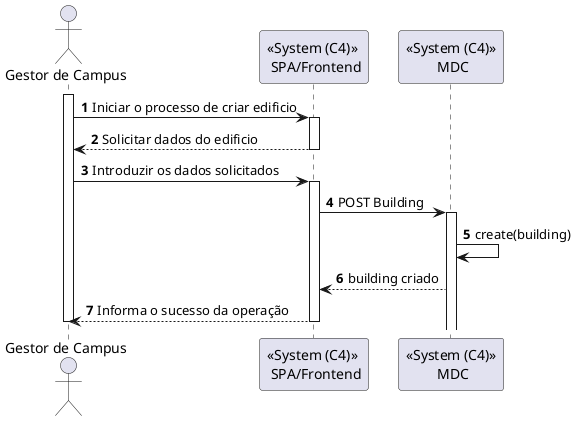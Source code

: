 @startuml
autonumber
actor "Gestor de Campus" as GC
participant "<<System (C4)>> \n SPA/Frontend"  as UI
participant "<<System (C4)>>\n MDC" as MDC

activate GC


GC -> UI : Iniciar o processo de criar edificio
activate UI
UI--> GC : Solicitar dados do edificio
deactivate UI
GC -> UI: Introduzir os dados solicitados
activate UI
UI -> MDC : POST Building
activate MDC
MDC -> MDC : create(building)
MDC --> UI : building criado
UI --> GC : Informa o sucesso da operação
deactivate UI

deactivate GC

@enduml
